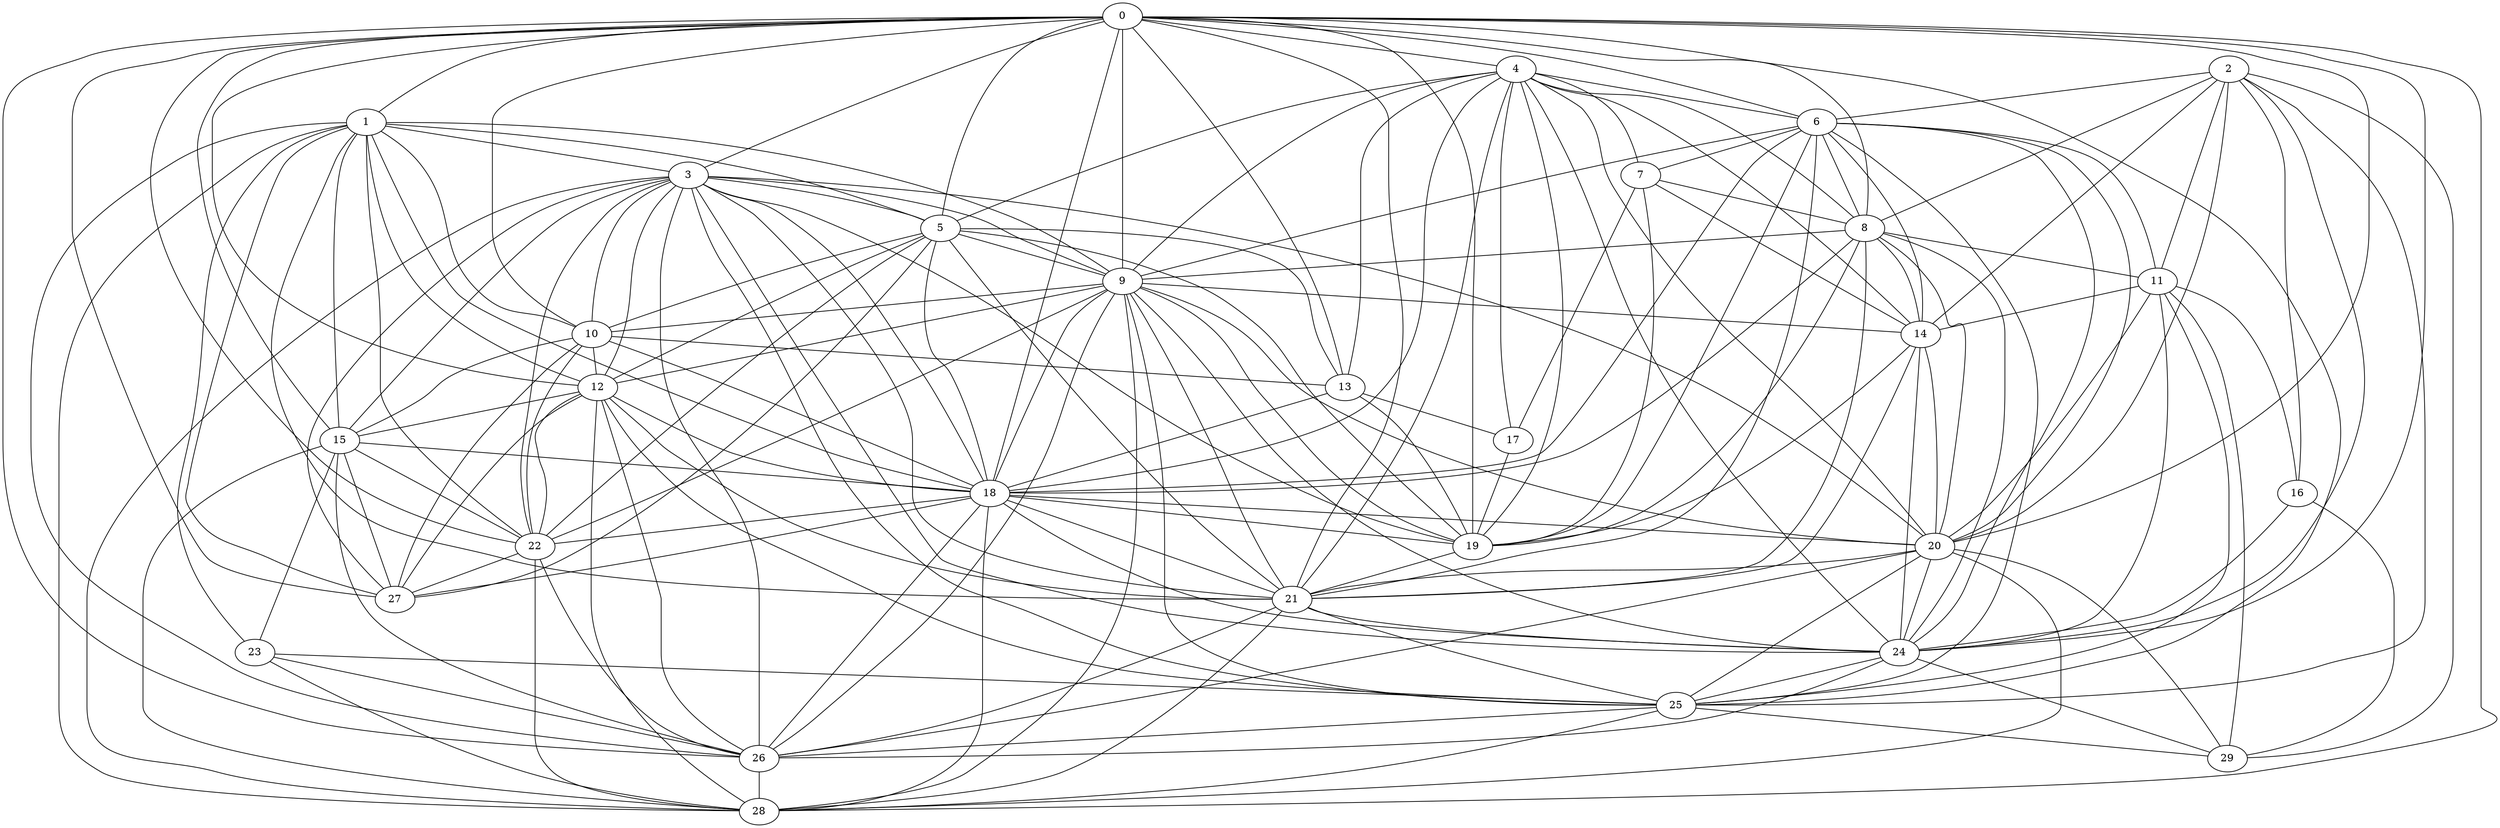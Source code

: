 graph Geo30_4 {
0;
1;
2;
3;
4;
5;
6;
7;
8;
9;
10;
11;
12;
13;
14;
15;
16;
17;
18;
19;
20;
21;
22;
23;
24;
25;
26;
27;
28;
29;
0 -- 28;
0 -- 27;
0 -- 26;
0 -- 25;
0 -- 24;
0 -- 22;
0 -- 21;
0 -- 20;
0 -- 19;
0 -- 18;
0 -- 15;
0 -- 13;
0 -- 12;
0 -- 10;
0 -- 9;
0 -- 8;
0 -- 6;
0 -- 5;
0 -- 4;
0 -- 3;
0 -- 1;
1 -- 28;
1 -- 27;
1 -- 26;
1 -- 23;
1 -- 22;
1 -- 21;
1 -- 18;
1 -- 15;
1 -- 12;
1 -- 10;
1 -- 9;
1 -- 5;
1 -- 3;
2 -- 29;
2 -- 25;
2 -- 24;
2 -- 20;
2 -- 16;
2 -- 14;
2 -- 11;
2 -- 8;
2 -- 6;
3 -- 28;
3 -- 27;
3 -- 26;
3 -- 25;
3 -- 24;
3 -- 22;
3 -- 21;
3 -- 20;
3 -- 19;
3 -- 18;
3 -- 15;
3 -- 12;
3 -- 10;
3 -- 9;
3 -- 5;
4 -- 24;
4 -- 21;
4 -- 20;
4 -- 19;
4 -- 18;
4 -- 17;
4 -- 14;
4 -- 13;
4 -- 9;
4 -- 8;
4 -- 7;
4 -- 6;
4 -- 5;
5 -- 27;
5 -- 22;
5 -- 21;
5 -- 19;
5 -- 18;
5 -- 13;
5 -- 12;
5 -- 10;
5 -- 9;
6 -- 25;
6 -- 24;
6 -- 21;
6 -- 20;
6 -- 19;
6 -- 18;
6 -- 14;
6 -- 11;
6 -- 9;
6 -- 8;
6 -- 7;
7 -- 19;
7 -- 17;
7 -- 14;
7 -- 8;
8 -- 24;
8 -- 21;
8 -- 20;
8 -- 19;
8 -- 18;
8 -- 14;
8 -- 11;
8 -- 9;
9 -- 28;
9 -- 26;
9 -- 25;
9 -- 24;
9 -- 22;
9 -- 21;
9 -- 20;
9 -- 19;
9 -- 18;
9 -- 14;
9 -- 12;
9 -- 10;
10 -- 27;
10 -- 22;
10 -- 18;
10 -- 15;
10 -- 13;
10 -- 12;
11 -- 29;
11 -- 25;
11 -- 24;
11 -- 20;
11 -- 16;
11 -- 14;
12 -- 28;
12 -- 27;
12 -- 26;
12 -- 25;
12 -- 22;
12 -- 21;
12 -- 18;
12 -- 15;
13 -- 19;
13 -- 18;
13 -- 17;
14 -- 24;
14 -- 21;
14 -- 20;
14 -- 19;
15 -- 28;
15 -- 27;
15 -- 26;
15 -- 23;
15 -- 22;
15 -- 18;
16 -- 29;
16 -- 24;
17 -- 19;
18 -- 28;
18 -- 27;
18 -- 26;
18 -- 24;
18 -- 22;
18 -- 21;
18 -- 20;
18 -- 19;
19 -- 21;
20 -- 29;
20 -- 28;
20 -- 26;
20 -- 25;
20 -- 24;
20 -- 21;
21 -- 28;
21 -- 26;
21 -- 25;
21 -- 24;
22 -- 28;
22 -- 27;
22 -- 26;
23 -- 28;
23 -- 26;
23 -- 25;
24 -- 29;
24 -- 26;
24 -- 25;
25 -- 29;
25 -- 28;
25 -- 26;
26 -- 28;
}